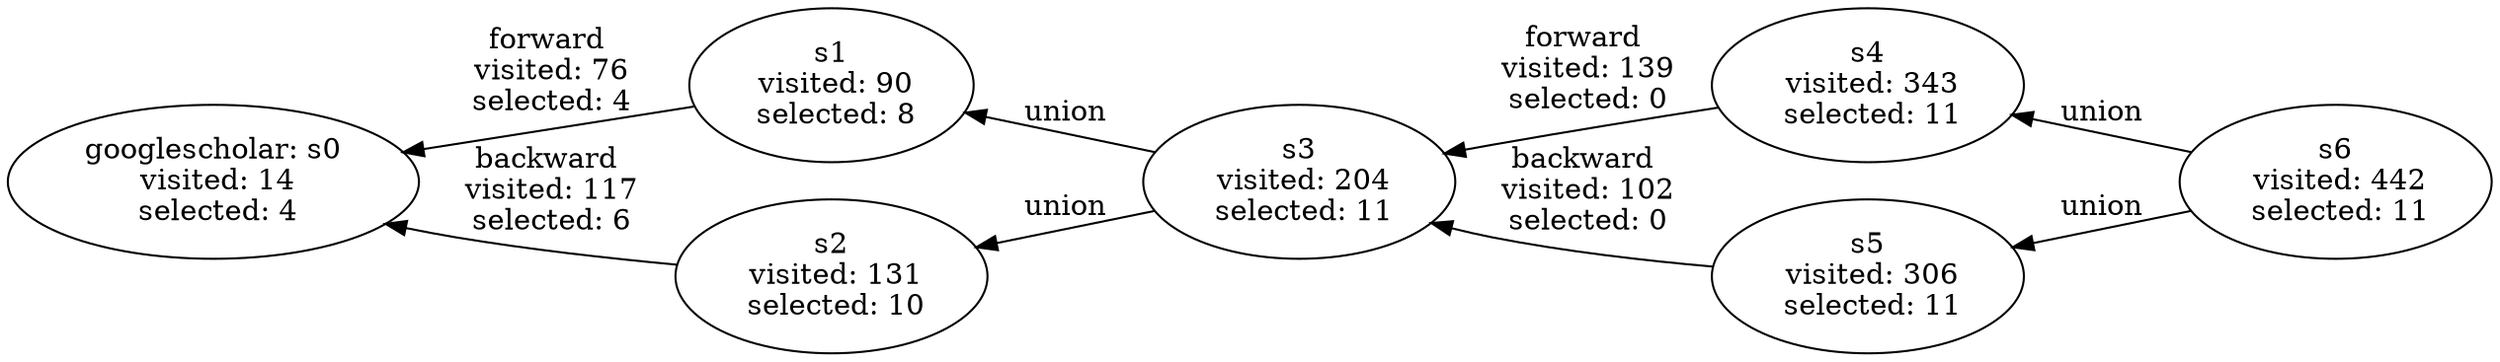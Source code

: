 digraph G {
  rankdir="RL";

  s6 [label="s6\n visited: 442\n selected: 11"];
  s6 -> s4 [label="union"];
  s6 -> s5 [label="union"];

  s4 [label="s4\n visited: 343\n selected: 11"];
  s4 -> s3 [label="forward\n visited: 139\n selected: 0"];

  s5 [label="s5\n visited: 306\n selected: 11"];
  s5 -> s3 [label="backward\n visited: 102\n selected: 0"];

  s3 [label="s3\n visited: 204\n selected: 11"];
  s3 -> s1 [label="union"];
  s3 -> s2 [label="union"];

  s1 [label="s1\n visited: 90\n selected: 8"];
  s1 -> googlescholar: s0 [label="forward\n visited: 76\n selected: 4"];

  s2 [label="s2\n visited: 131\n selected: 10"];
  s2 -> googlescholar: s0 [label="backward\n visited: 117\n selected: 6"];

  googlescholar: s0 [label="googlescholar: s0\n visited: 14\n selected: 4"];

}